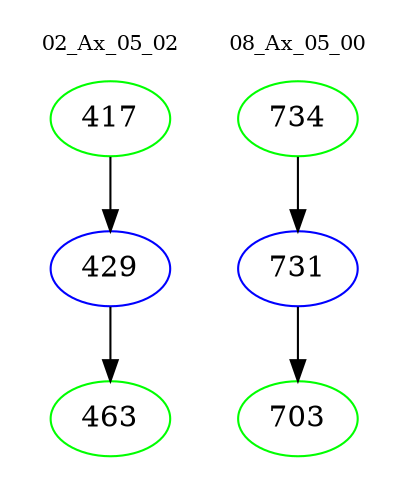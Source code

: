 digraph{
subgraph cluster_0 {
color = white
label = "02_Ax_05_02";
fontsize=10;
T0_417 [label="417", color="green"]
T0_417 -> T0_429 [color="black"]
T0_429 [label="429", color="blue"]
T0_429 -> T0_463 [color="black"]
T0_463 [label="463", color="green"]
}
subgraph cluster_1 {
color = white
label = "08_Ax_05_00";
fontsize=10;
T1_734 [label="734", color="green"]
T1_734 -> T1_731 [color="black"]
T1_731 [label="731", color="blue"]
T1_731 -> T1_703 [color="black"]
T1_703 [label="703", color="green"]
}
}
